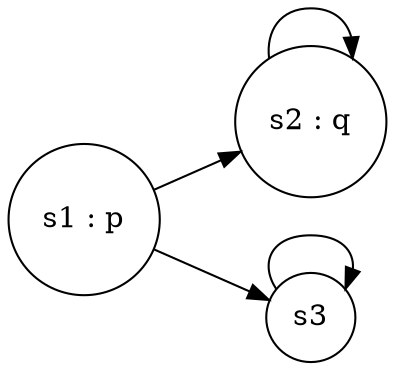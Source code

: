 digraph { 

rankdir="LR";

node[shape = circle];
	s1 [label = "s1 : p"];
	s2 [label = "s2 : q"];
	s3 [label = "s3"];
	
s1 -> s2;
s1 -> s3;
s2 -> s2;
s3 -> s3;
}